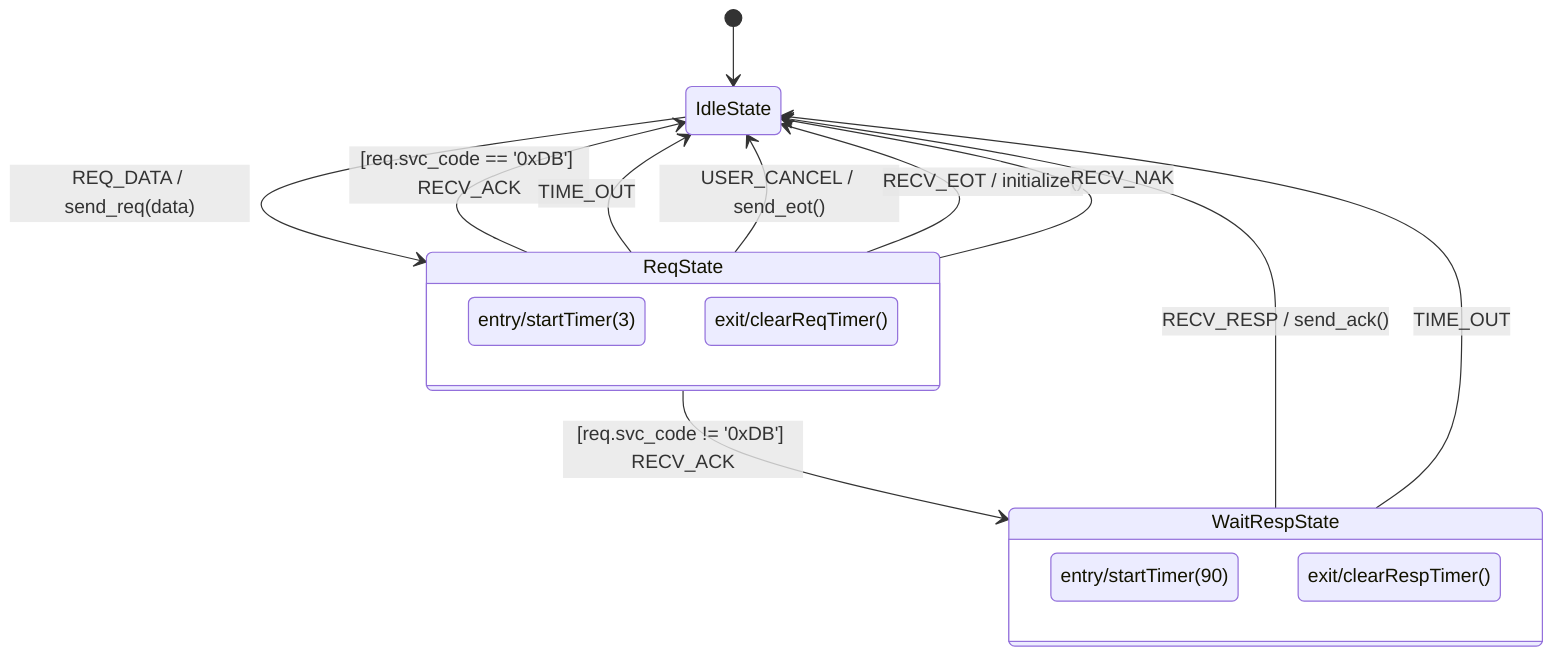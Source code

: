 stateDiagram-v2
    [*] --> IdleState

    IdleState --> ReqState : REQ_DATA / send_req(data)
    state ReqState {
        entry/startTimer(3)
        exit/clearReqTimer()
    }
    
    ReqState --> WaitRespState: [req.svc_code != '0xDB'] RECV_ACK
    ReqState --> IdleState: [req.svc_code == '0xDB'] RECV_ACK
    ReqState --> IdleState: TIME_OUT
    ReqState --> IdleState: USER_CANCEL / send_eot()
    ReqState --> IdleState: RECV_EOT / initialize()
    ReqState --> IdleState: RECV_NAK
    
    state WaitRespState {
        entry/startTimer(90)
        exit/clearRespTimer()
    }

    WaitRespState --> IdleState: RECV_RESP / send_ack()
    WaitRespState --> IdleState: TIME_OUT